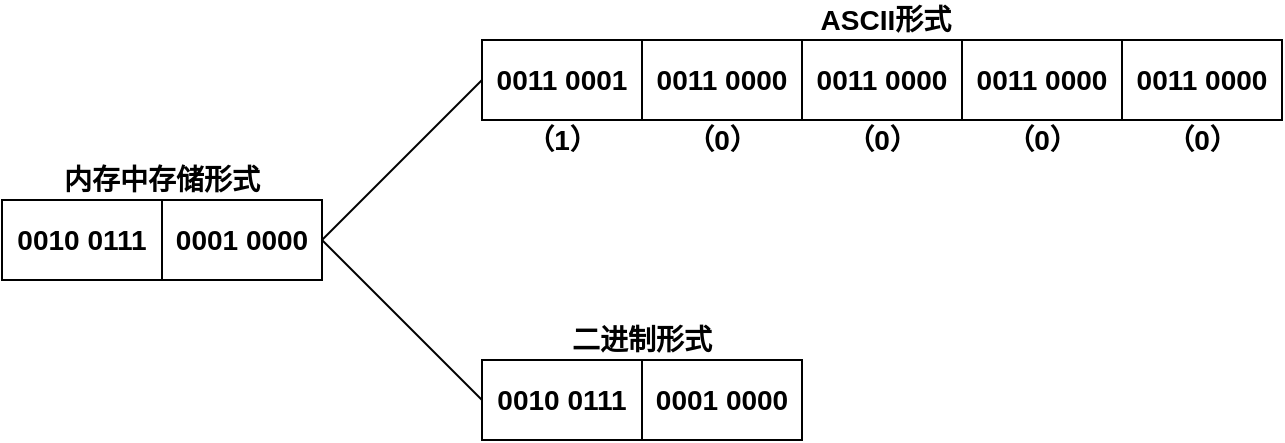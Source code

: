 <mxfile version="14.5.1" type="device"><diagram id="_hLZEQ1hdLUNnaONFBJZ" name="第 1 页"><mxGraphModel dx="1106" dy="852" grid="1" gridSize="10" guides="1" tooltips="1" connect="1" arrows="1" fold="1" page="1" pageScale="1" pageWidth="827" pageHeight="1169" math="0" shadow="0"><root><mxCell id="0"/><mxCell id="1" parent="0"/><mxCell id="GQ2JrMkstxvy3yXlTh1C-4" value="&lt;span style=&quot;font-size: 14px&quot;&gt;&lt;b&gt;0010 0111&lt;/b&gt;&lt;/span&gt;" style="rounded=0;whiteSpace=wrap;html=1;" vertex="1" parent="1"><mxGeometry x="40" y="120" width="80" height="40" as="geometry"/></mxCell><mxCell id="GQ2JrMkstxvy3yXlTh1C-13" value="&lt;span style=&quot;font-size: 14px&quot;&gt;&lt;b&gt;0001 0000&lt;/b&gt;&lt;/span&gt;" style="rounded=0;whiteSpace=wrap;html=1;" vertex="1" parent="1"><mxGeometry x="120" y="120" width="80" height="40" as="geometry"/></mxCell><mxCell id="GQ2JrMkstxvy3yXlTh1C-14" value="&lt;span style=&quot;font-size: 14px&quot;&gt;&lt;b&gt;0011 0001&lt;/b&gt;&lt;/span&gt;" style="rounded=0;whiteSpace=wrap;html=1;" vertex="1" parent="1"><mxGeometry x="280" y="40" width="80" height="40" as="geometry"/></mxCell><mxCell id="GQ2JrMkstxvy3yXlTh1C-15" value="&lt;span style=&quot;font-size: 14px&quot;&gt;&lt;b&gt;0011 0000&lt;/b&gt;&lt;/span&gt;" style="rounded=0;whiteSpace=wrap;html=1;" vertex="1" parent="1"><mxGeometry x="360" y="40" width="80" height="40" as="geometry"/></mxCell><mxCell id="GQ2JrMkstxvy3yXlTh1C-16" value="&lt;b style=&quot;font-size: 14px&quot;&gt;0011 0000&lt;/b&gt;" style="rounded=0;whiteSpace=wrap;html=1;" vertex="1" parent="1"><mxGeometry x="440" y="40" width="80" height="40" as="geometry"/></mxCell><mxCell id="GQ2JrMkstxvy3yXlTh1C-17" value="&lt;b style=&quot;font-size: 14px&quot;&gt;0011 0000&lt;/b&gt;" style="rounded=0;whiteSpace=wrap;html=1;" vertex="1" parent="1"><mxGeometry x="520" y="40" width="80" height="40" as="geometry"/></mxCell><mxCell id="GQ2JrMkstxvy3yXlTh1C-18" value="&lt;b style=&quot;font-size: 14px&quot;&gt;0011 0000&lt;/b&gt;" style="rounded=0;whiteSpace=wrap;html=1;" vertex="1" parent="1"><mxGeometry x="600" y="40" width="80" height="40" as="geometry"/></mxCell><mxCell id="GQ2JrMkstxvy3yXlTh1C-19" value="&lt;span style=&quot;font-size: 14px&quot;&gt;&lt;b&gt;0010 0111&lt;/b&gt;&lt;/span&gt;" style="rounded=0;whiteSpace=wrap;html=1;" vertex="1" parent="1"><mxGeometry x="280" y="200" width="80" height="40" as="geometry"/></mxCell><mxCell id="GQ2JrMkstxvy3yXlTh1C-20" value="&lt;span style=&quot;font-size: 14px&quot;&gt;&lt;b&gt;0001 0000&lt;/b&gt;&lt;/span&gt;" style="rounded=0;whiteSpace=wrap;html=1;" vertex="1" parent="1"><mxGeometry x="360" y="200" width="80" height="40" as="geometry"/></mxCell><mxCell id="GQ2JrMkstxvy3yXlTh1C-21" value="&lt;span style=&quot;font-size: 14px&quot;&gt;&lt;b&gt;二进制形式&lt;/b&gt;&lt;/span&gt;" style="text;html=1;strokeColor=none;fillColor=none;align=center;verticalAlign=middle;whiteSpace=wrap;rounded=0;" vertex="1" parent="1"><mxGeometry x="320" y="180" width="80" height="20" as="geometry"/></mxCell><mxCell id="GQ2JrMkstxvy3yXlTh1C-22" value="&lt;span style=&quot;font-size: 14px&quot;&gt;&lt;b&gt;&amp;nbsp;ASCII形式&lt;/b&gt;&lt;/span&gt;" style="text;html=1;strokeColor=none;fillColor=none;align=center;verticalAlign=middle;whiteSpace=wrap;rounded=0;" vertex="1" parent="1"><mxGeometry x="440" y="20" width="80" height="20" as="geometry"/></mxCell><mxCell id="GQ2JrMkstxvy3yXlTh1C-23" value="&lt;span style=&quot;font-size: 14px&quot;&gt;&lt;b&gt;内存中存储形式&lt;/b&gt;&lt;/span&gt;" style="text;html=1;strokeColor=none;fillColor=none;align=center;verticalAlign=middle;whiteSpace=wrap;rounded=0;" vertex="1" parent="1"><mxGeometry x="60" y="100" width="120" height="20" as="geometry"/></mxCell><mxCell id="GQ2JrMkstxvy3yXlTh1C-24" value="&lt;span style=&quot;font-size: 14px&quot;&gt;&lt;b&gt;（1）&lt;/b&gt;&lt;/span&gt;" style="text;html=1;strokeColor=none;fillColor=none;align=center;verticalAlign=middle;whiteSpace=wrap;rounded=0;" vertex="1" parent="1"><mxGeometry x="280" y="80" width="80" height="20" as="geometry"/></mxCell><mxCell id="GQ2JrMkstxvy3yXlTh1C-26" value="&lt;span style=&quot;font-size: 14px&quot;&gt;&lt;b&gt;（0）&lt;/b&gt;&lt;/span&gt;" style="text;html=1;strokeColor=none;fillColor=none;align=center;verticalAlign=middle;whiteSpace=wrap;rounded=0;" vertex="1" parent="1"><mxGeometry x="360" y="80" width="80" height="20" as="geometry"/></mxCell><mxCell id="GQ2JrMkstxvy3yXlTh1C-27" value="&lt;span style=&quot;font-size: 14px&quot;&gt;&lt;b&gt;（0）&lt;/b&gt;&lt;/span&gt;" style="text;html=1;strokeColor=none;fillColor=none;align=center;verticalAlign=middle;whiteSpace=wrap;rounded=0;" vertex="1" parent="1"><mxGeometry x="440" y="80" width="80" height="20" as="geometry"/></mxCell><mxCell id="GQ2JrMkstxvy3yXlTh1C-28" value="&lt;span style=&quot;font-size: 14px&quot;&gt;&lt;b&gt;（0）&lt;/b&gt;&lt;/span&gt;" style="text;html=1;strokeColor=none;fillColor=none;align=center;verticalAlign=middle;whiteSpace=wrap;rounded=0;" vertex="1" parent="1"><mxGeometry x="520" y="80" width="80" height="20" as="geometry"/></mxCell><mxCell id="GQ2JrMkstxvy3yXlTh1C-29" value="&lt;span style=&quot;font-size: 14px&quot;&gt;&lt;b&gt;（0）&lt;/b&gt;&lt;/span&gt;" style="text;html=1;strokeColor=none;fillColor=none;align=center;verticalAlign=middle;whiteSpace=wrap;rounded=0;" vertex="1" parent="1"><mxGeometry x="600" y="80" width="80" height="20" as="geometry"/></mxCell><mxCell id="GQ2JrMkstxvy3yXlTh1C-31" value="" style="endArrow=none;html=1;entryX=0;entryY=0.5;entryDx=0;entryDy=0;exitX=1;exitY=0.5;exitDx=0;exitDy=0;" edge="1" parent="1" source="GQ2JrMkstxvy3yXlTh1C-13" target="GQ2JrMkstxvy3yXlTh1C-14"><mxGeometry width="50" height="50" relative="1" as="geometry"><mxPoint x="150" y="80" as="sourcePoint"/><mxPoint x="200" y="30" as="targetPoint"/></mxGeometry></mxCell><mxCell id="GQ2JrMkstxvy3yXlTh1C-32" value="" style="endArrow=none;html=1;entryX=0;entryY=0.5;entryDx=0;entryDy=0;exitX=1;exitY=0.5;exitDx=0;exitDy=0;" edge="1" parent="1" source="GQ2JrMkstxvy3yXlTh1C-13" target="GQ2JrMkstxvy3yXlTh1C-19"><mxGeometry width="50" height="50" relative="1" as="geometry"><mxPoint x="210" y="150" as="sourcePoint"/><mxPoint x="290" y="70" as="targetPoint"/></mxGeometry></mxCell></root></mxGraphModel></diagram></mxfile>